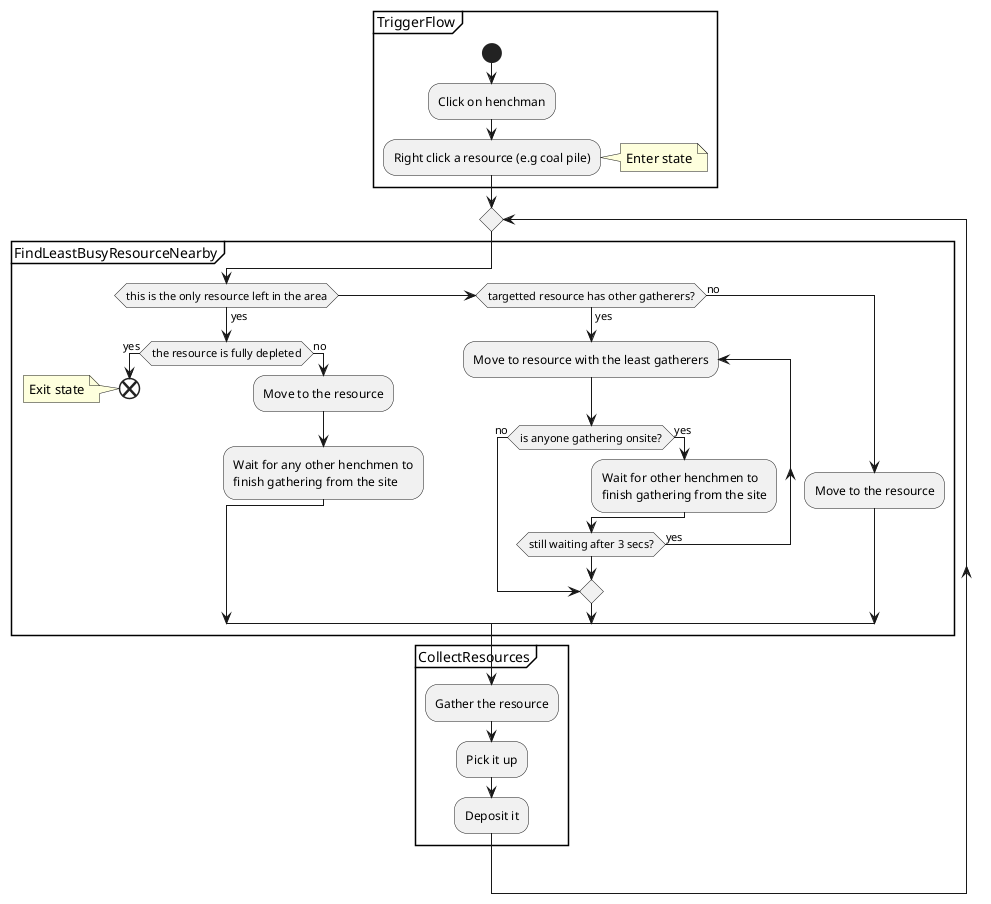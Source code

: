 @startuml StateGather

partition TriggerFlow {
  start
  :Click on henchman;
  :Right click a resource (e.g coal pile);
  note right: Enter state
}

repeat

partition FindLeastBusyResourceNearby {
  if (this is the only resource left in the area) then (yes)
    if (the resource is fully depleted) then (yes)
      end
      note left: Exit state
    else (no)
      :Move to the resource;
      :Wait for any other henchmen to
      finish gathering from the site;
    endif
  else if (targetted resource has other gatherers?) then (yes)
    repeat :Move to resource with the least gatherers;
      if (is anyone gathering onsite?) then (no)
        break
      else (yes)
        :Wait for other henchmen to
        finish gathering from the site;
      endif
    repeat while (still waiting after 3 secs?) is (yes)
  else (no)
    :Move to the resource;
  endif
}

partition CollectResources {
  :Gather the resource;
  :Pick it up;
  :Deposit it;
}

repeat while

@enduml
